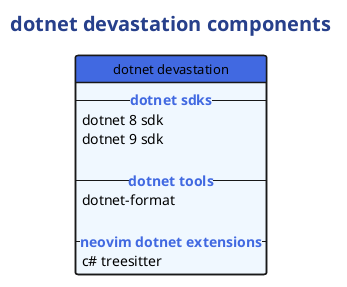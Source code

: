 @startuml dotnet devastation architecture

' color definitions - royal blue theme
!define ROYAL_BLUE #4169E1
!define LIGHT_BLUE #F0F8FF
!define DARK_BLUE #27408B

' global style
skinparam {
  FontName "Meslo Nerd Font"
  FontColor #333333
  BorderColor ROYAL_BLUE
  ArrowColor ROYAL_BLUE
  BackgroundColor white
  shadowing false
}

' class styling
skinparam class {
  BorderThickness 1.5
  FontSize 13
  BackgroundColor LIGHT_BLUE
  HeaderBackgroundColor ROYAL_BLUE
  HeaderFontColor white
  HeaderFontSize 16
}

' title styling
skinparam title {
  FontSize 20
  FontColor DARK_BLUE
  FontStyle bold
  BorderColor white
}

title dotnet devastation components

hide circle
hide stereotypes

class "dotnet devastation" as DotnetDev {
  -- <color:ROYAL_BLUE><b>dotnet sdks</b></color> --
  dotnet 8 sdk
  dotnet 9 sdk
  
  -- <color:ROYAL_BLUE><b>dotnet tools</b></color> --
  dotnet-format
  
  -- <color:ROYAL_BLUE><b>neovim dotnet extensions</b></color> --
  c# treesitter
}

@enduml